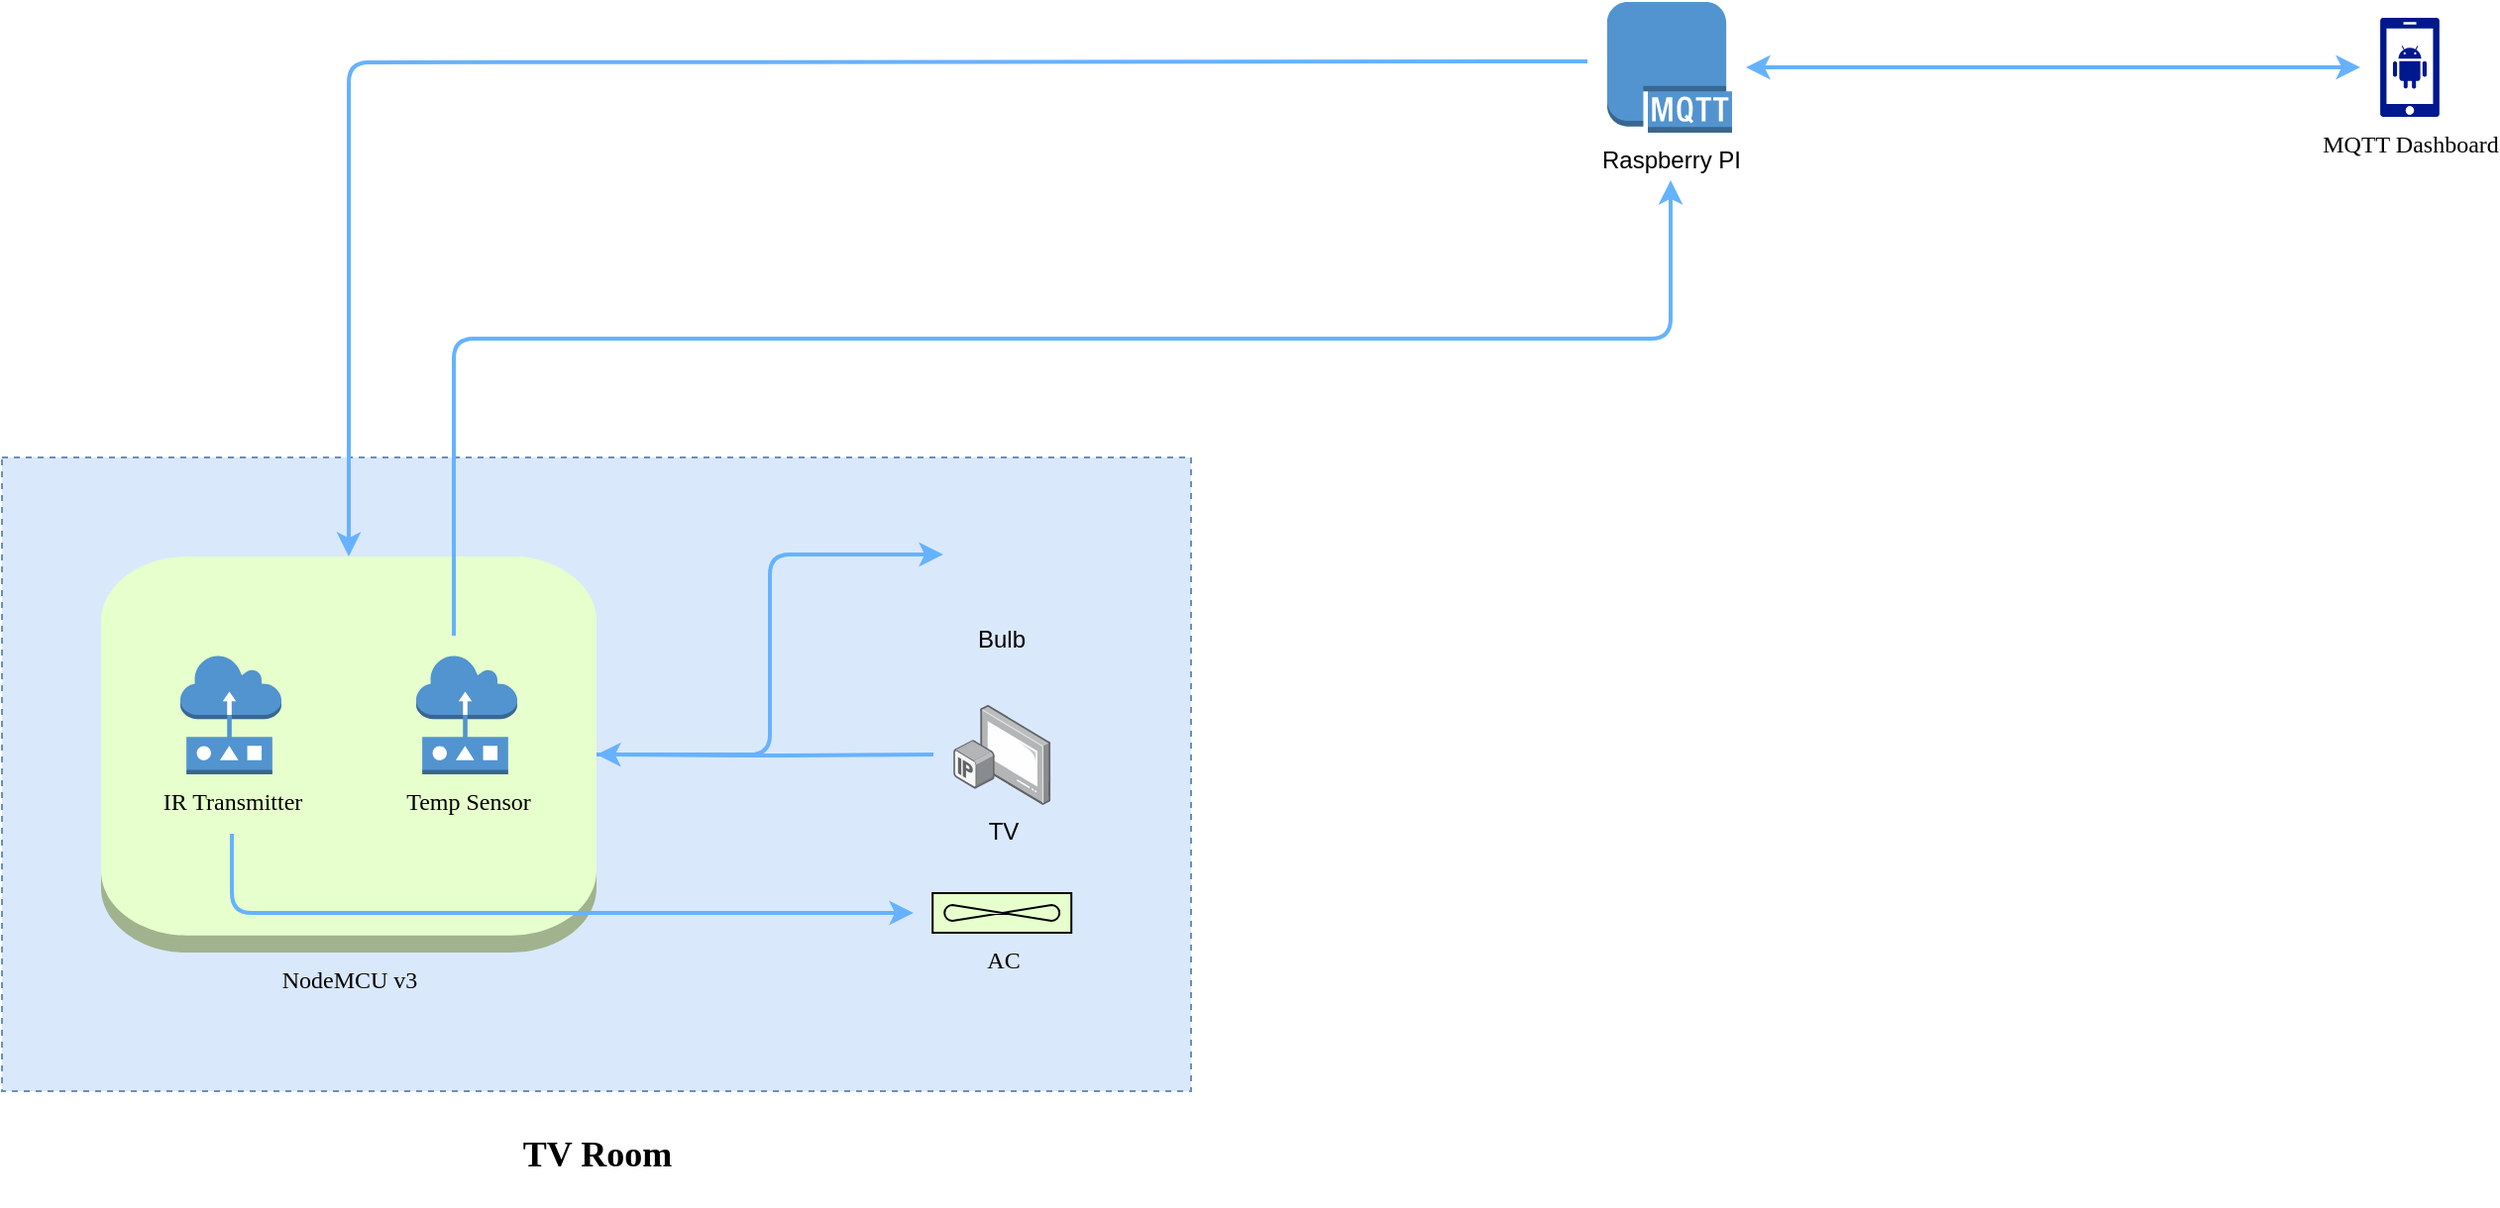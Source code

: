 <mxfile version="15.5.5" type="github">
  <diagram id="ODqosPAh45oD5i2MuQGn" name="Page-1">
    <mxGraphModel dx="2062" dy="1154" grid="1" gridSize="10" guides="1" tooltips="1" connect="1" arrows="1" fold="1" page="1" pageScale="1" pageWidth="2000" pageHeight="1100" math="0" shadow="0">
      <root>
        <mxCell id="0" />
        <mxCell id="1" parent="0" />
        <mxCell id="MIGvTB1lZAfxBpMD3VXP-11" style="edgeStyle=orthogonalEdgeStyle;rounded=1;orthogonalLoop=1;jettySize=auto;html=1;shadow=0;fontFamily=Verdana;strokeColor=#66B2FF;strokeWidth=2;startArrow=classic;startFill=1;" parent="1" edge="1">
          <mxGeometry relative="1" as="geometry">
            <mxPoint x="900" y="43" as="sourcePoint" />
            <mxPoint x="1210" y="43" as="targetPoint" />
          </mxGeometry>
        </mxCell>
        <mxCell id="ePppPPMqNrW8rxgk6NDR-1" value="Raspberry PI" style="outlineConnect=0;dashed=0;verticalLabelPosition=bottom;verticalAlign=top;align=center;html=1;shape=mxgraph.aws3.mqtt_protocol;fillColor=#5294CF;gradientColor=none;" parent="1" vertex="1">
          <mxGeometry x="830" y="10" width="63" height="66" as="geometry" />
        </mxCell>
        <mxCell id="ePppPPMqNrW8rxgk6NDR-2" value="&lt;h2&gt;&lt;font face=&quot;Verdana&quot;&gt;TV Room&lt;/font&gt;&lt;/h2&gt;" style="verticalLabelPosition=bottom;verticalAlign=top;html=1;shape=mxgraph.basic.rect;fillColor2=none;strokeWidth=1;size=20;indent=5;dashed=1;fillColor=#dae8fc;strokeColor=#6c8ebf;fontFamily=Helvetica;" parent="1" vertex="1">
          <mxGeometry x="20" y="240" width="600" height="320" as="geometry" />
        </mxCell>
        <mxCell id="MIGvTB1lZAfxBpMD3VXP-15" style="edgeStyle=orthogonalEdgeStyle;rounded=1;orthogonalLoop=1;jettySize=auto;html=1;shadow=0;fontFamily=Verdana;startArrow=none;startFill=0;strokeColor=#66B2FF;strokeWidth=2;" parent="1" target="ePppPPMqNrW8rxgk6NDR-8" edge="1">
          <mxGeometry relative="1" as="geometry">
            <mxPoint x="820" y="40" as="sourcePoint" />
          </mxGeometry>
        </mxCell>
        <mxCell id="MIGvTB1lZAfxBpMD3VXP-1" value="" style="group" parent="1" vertex="1" connectable="0">
          <mxGeometry x="70" y="290" width="250" height="200" as="geometry" />
        </mxCell>
        <mxCell id="ePppPPMqNrW8rxgk6NDR-8" value="NodeMCU v3" style="outlineConnect=0;dashed=0;verticalLabelPosition=bottom;verticalAlign=top;align=center;html=1;shape=mxgraph.aws3.instance;fillColor=#E6FFCC;gradientColor=none;fontFamily=Verdana;" parent="MIGvTB1lZAfxBpMD3VXP-1" vertex="1">
          <mxGeometry width="250" height="200" as="geometry" />
        </mxCell>
        <mxCell id="ePppPPMqNrW8rxgk6NDR-3" value="IR Transmitter" style="outlineConnect=0;dashed=0;verticalLabelPosition=bottom;verticalAlign=top;align=center;html=1;shape=mxgraph.aws3.sensor;fillColor=#5294CF;gradientColor=none;fontFamily=Verdana;" parent="MIGvTB1lZAfxBpMD3VXP-1" vertex="1">
          <mxGeometry x="40" y="50" width="51" height="60" as="geometry" />
        </mxCell>
        <mxCell id="ePppPPMqNrW8rxgk6NDR-7" value="Temp Sensor" style="outlineConnect=0;dashed=0;verticalLabelPosition=bottom;verticalAlign=top;align=center;html=1;shape=mxgraph.aws3.sensor;fillColor=#5294CF;gradientColor=none;fontFamily=Verdana;" parent="MIGvTB1lZAfxBpMD3VXP-1" vertex="1">
          <mxGeometry x="159" y="50" width="51" height="60" as="geometry" />
        </mxCell>
        <mxCell id="MIGvTB1lZAfxBpMD3VXP-3" style="edgeStyle=orthogonalEdgeStyle;rounded=1;orthogonalLoop=1;jettySize=auto;html=1;fontFamily=Verdana;strokeWidth=2;strokeColor=#66B2FF;shadow=0;" parent="1" edge="1">
          <mxGeometry relative="1" as="geometry">
            <mxPoint x="248" y="330" as="sourcePoint" />
            <Array as="points">
              <mxPoint x="248" y="180" />
              <mxPoint x="862" y="180" />
            </Array>
            <mxPoint x="862" y="100" as="targetPoint" />
          </mxGeometry>
        </mxCell>
        <mxCell id="MIGvTB1lZAfxBpMD3VXP-4" value="AC" style="verticalLabelPosition=bottom;outlineConnect=0;align=center;dashed=0;html=1;verticalAlign=top;shape=mxgraph.pid.misc.air_cooler;fontFamily=Verdana;fillColor=#E6FFCC;" parent="1" vertex="1">
          <mxGeometry x="489.6" y="460" width="70" height="20" as="geometry" />
        </mxCell>
        <mxCell id="MIGvTB1lZAfxBpMD3VXP-10" value="MQTT Dashboard" style="sketch=0;aspect=fixed;pointerEvents=1;shadow=0;dashed=0;html=1;strokeColor=none;labelPosition=center;verticalLabelPosition=bottom;verticalAlign=top;align=center;fillColor=#00188D;shape=mxgraph.mscae.enterprise.android_phone;fontFamily=Verdana;" parent="1" vertex="1">
          <mxGeometry x="1220" y="18" width="30" height="50" as="geometry" />
        </mxCell>
        <mxCell id="-hVrCsB8ypUd7OFE5_vi-1" value="Bulb" style="shape=image;html=1;verticalAlign=top;verticalLabelPosition=bottom;labelBackgroundColor=none;imageAspect=0;aspect=fixed;image=https://cdn2.iconfinder.com/data/icons/flat-icons-19/128/Light_bulb.png" parent="1" vertex="1">
          <mxGeometry x="495" y="260" width="58" height="58" as="geometry" />
        </mxCell>
        <mxCell id="-hVrCsB8ypUd7OFE5_vi-3" style="edgeStyle=orthogonalEdgeStyle;rounded=1;orthogonalLoop=1;jettySize=auto;html=1;exitX=1;exitY=0.5;exitDx=0;exitDy=0;exitPerimeter=0;shadow=0;strokeColor=#66B2FF;strokeWidth=2;" parent="1" source="ePppPPMqNrW8rxgk6NDR-8" target="-hVrCsB8ypUd7OFE5_vi-1" edge="1">
          <mxGeometry relative="1" as="geometry" />
        </mxCell>
        <mxCell id="-hVrCsB8ypUd7OFE5_vi-6" style="edgeStyle=orthogonalEdgeStyle;rounded=1;orthogonalLoop=1;jettySize=auto;html=1;shadow=0;strokeColor=#66B2FF;strokeWidth=2;" parent="1" target="ePppPPMqNrW8rxgk6NDR-8" edge="1">
          <mxGeometry relative="1" as="geometry">
            <mxPoint x="490" y="390" as="sourcePoint" />
          </mxGeometry>
        </mxCell>
        <mxCell id="-hVrCsB8ypUd7OFE5_vi-5" value="TV" style="points=[];aspect=fixed;html=1;align=center;shadow=0;dashed=0;image;image=img/lib/allied_telesis/computer_and_terminals/IP_TV.svg;labelBackgroundColor=none;" parent="1" vertex="1">
          <mxGeometry x="500" y="365" width="49.2" height="50.4" as="geometry" />
        </mxCell>
        <mxCell id="-hVrCsB8ypUd7OFE5_vi-7" style="edgeStyle=orthogonalEdgeStyle;rounded=1;orthogonalLoop=1;jettySize=auto;html=1;shadow=0;strokeColor=#66B2FF;strokeWidth=2;" parent="1" edge="1">
          <mxGeometry relative="1" as="geometry">
            <Array as="points">
              <mxPoint x="136" y="470" />
            </Array>
            <mxPoint x="136" y="430" as="sourcePoint" />
            <mxPoint x="480" y="470" as="targetPoint" />
          </mxGeometry>
        </mxCell>
      </root>
    </mxGraphModel>
  </diagram>
</mxfile>

